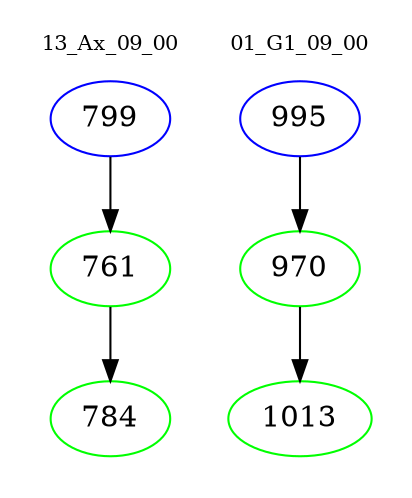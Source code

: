 digraph{
subgraph cluster_0 {
color = white
label = "13_Ax_09_00";
fontsize=10;
T0_799 [label="799", color="blue"]
T0_799 -> T0_761 [color="black"]
T0_761 [label="761", color="green"]
T0_761 -> T0_784 [color="black"]
T0_784 [label="784", color="green"]
}
subgraph cluster_1 {
color = white
label = "01_G1_09_00";
fontsize=10;
T1_995 [label="995", color="blue"]
T1_995 -> T1_970 [color="black"]
T1_970 [label="970", color="green"]
T1_970 -> T1_1013 [color="black"]
T1_1013 [label="1013", color="green"]
}
}
